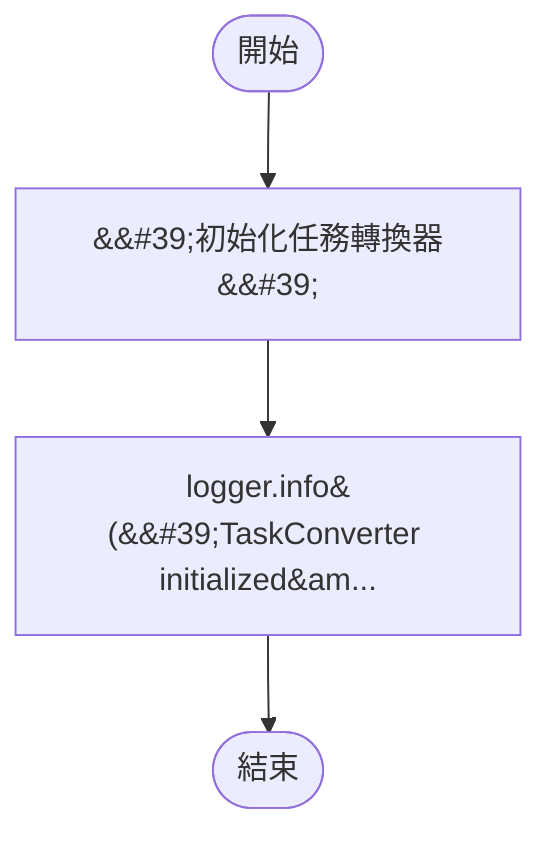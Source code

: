flowchart TB
    n1([開始])
    n2([結束])
    n3[&amp;&#35;39;初始化任務轉換器&amp;&#35;39;]
    n4[logger.info&#40;&amp;&#35;39;TaskConverter initialized&am...]
    n1 --> n3
    n3 --> n4
    n4 --> n2